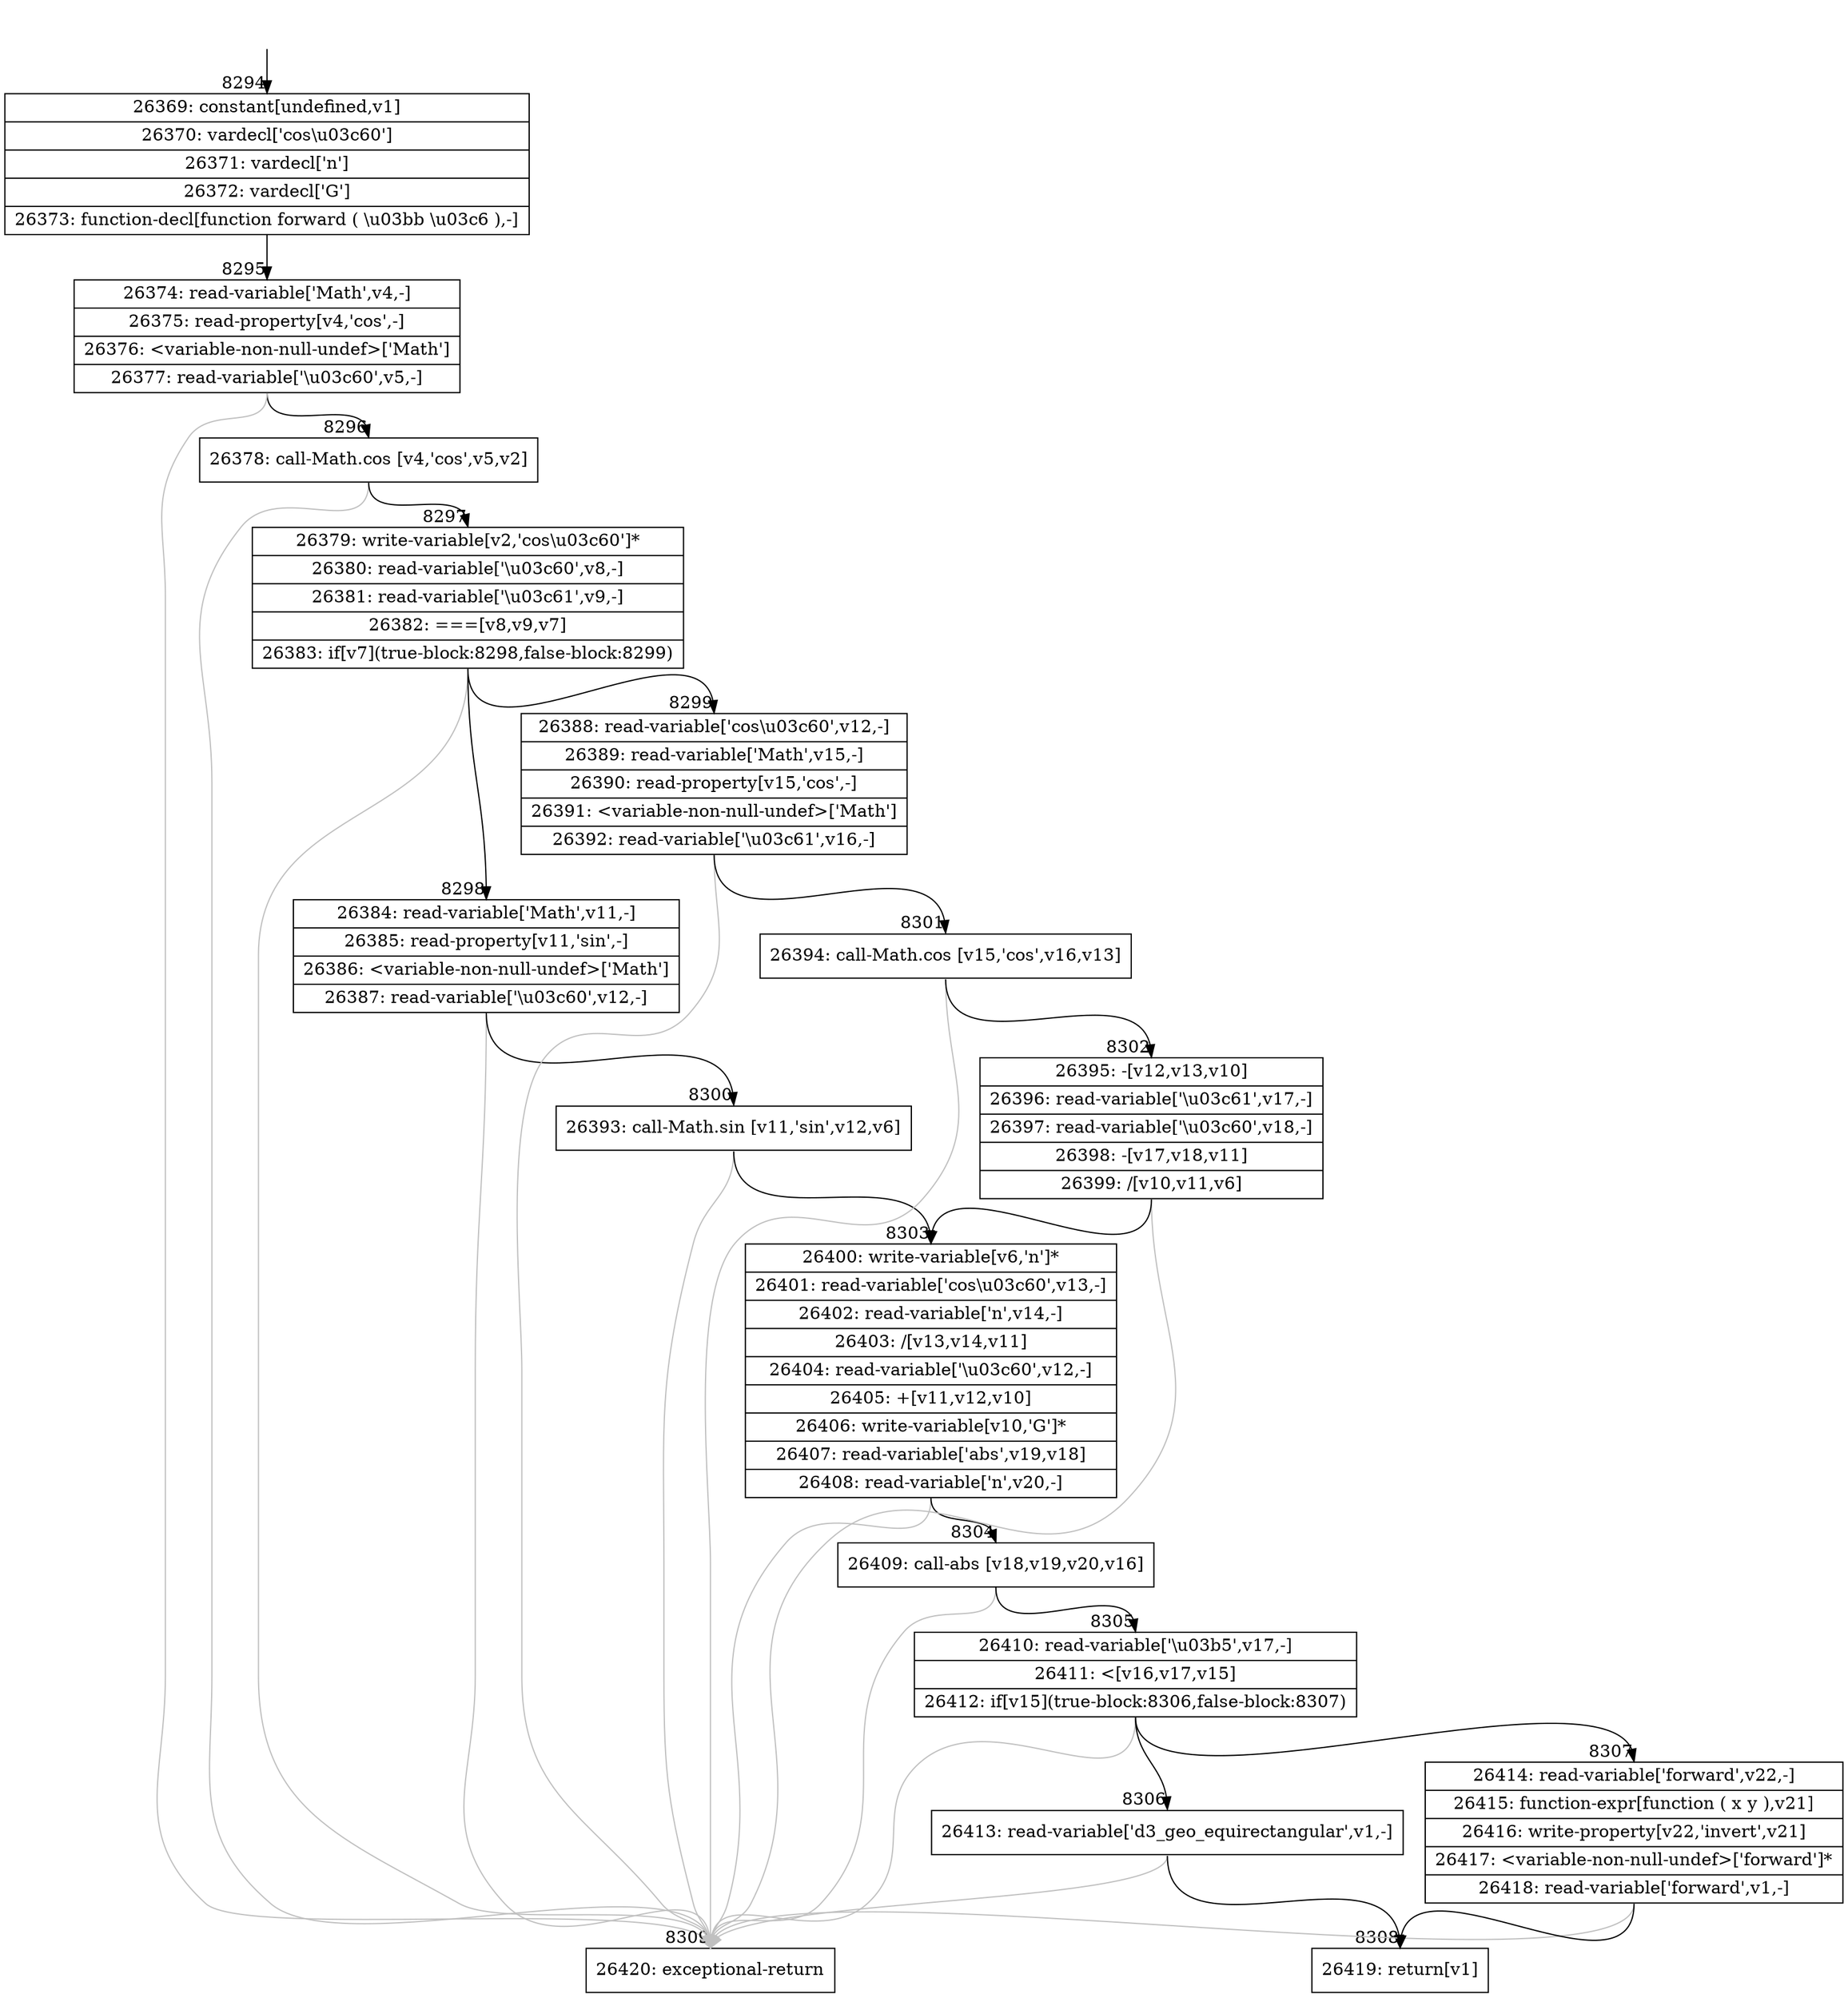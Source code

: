 digraph {
rankdir="TD"
BB_entry783[shape=none,label=""];
BB_entry783 -> BB8294 [tailport=s, headport=n, headlabel="    8294"]
BB8294 [shape=record label="{26369: constant[undefined,v1]|26370: vardecl['cos\\u03c60']|26371: vardecl['n']|26372: vardecl['G']|26373: function-decl[function forward ( \\u03bb \\u03c6 ),-]}" ] 
BB8294 -> BB8295 [tailport=s, headport=n, headlabel="      8295"]
BB8295 [shape=record label="{26374: read-variable['Math',v4,-]|26375: read-property[v4,'cos',-]|26376: \<variable-non-null-undef\>['Math']|26377: read-variable['\\u03c60',v5,-]}" ] 
BB8295 -> BB8296 [tailport=s, headport=n, headlabel="      8296"]
BB8295 -> BB8309 [tailport=s, headport=n, color=gray, headlabel="      8309"]
BB8296 [shape=record label="{26378: call-Math.cos [v4,'cos',v5,v2]}" ] 
BB8296 -> BB8297 [tailport=s, headport=n, headlabel="      8297"]
BB8296 -> BB8309 [tailport=s, headport=n, color=gray]
BB8297 [shape=record label="{26379: write-variable[v2,'cos\\u03c60']*|26380: read-variable['\\u03c60',v8,-]|26381: read-variable['\\u03c61',v9,-]|26382: ===[v8,v9,v7]|26383: if[v7](true-block:8298,false-block:8299)}" ] 
BB8297 -> BB8298 [tailport=s, headport=n, headlabel="      8298"]
BB8297 -> BB8299 [tailport=s, headport=n, headlabel="      8299"]
BB8297 -> BB8309 [tailport=s, headport=n, color=gray]
BB8298 [shape=record label="{26384: read-variable['Math',v11,-]|26385: read-property[v11,'sin',-]|26386: \<variable-non-null-undef\>['Math']|26387: read-variable['\\u03c60',v12,-]}" ] 
BB8298 -> BB8300 [tailport=s, headport=n, headlabel="      8300"]
BB8298 -> BB8309 [tailport=s, headport=n, color=gray]
BB8299 [shape=record label="{26388: read-variable['cos\\u03c60',v12,-]|26389: read-variable['Math',v15,-]|26390: read-property[v15,'cos',-]|26391: \<variable-non-null-undef\>['Math']|26392: read-variable['\\u03c61',v16,-]}" ] 
BB8299 -> BB8301 [tailport=s, headport=n, headlabel="      8301"]
BB8299 -> BB8309 [tailport=s, headport=n, color=gray]
BB8300 [shape=record label="{26393: call-Math.sin [v11,'sin',v12,v6]}" ] 
BB8300 -> BB8303 [tailport=s, headport=n, headlabel="      8303"]
BB8300 -> BB8309 [tailport=s, headport=n, color=gray]
BB8301 [shape=record label="{26394: call-Math.cos [v15,'cos',v16,v13]}" ] 
BB8301 -> BB8302 [tailport=s, headport=n, headlabel="      8302"]
BB8301 -> BB8309 [tailport=s, headport=n, color=gray]
BB8302 [shape=record label="{26395: -[v12,v13,v10]|26396: read-variable['\\u03c61',v17,-]|26397: read-variable['\\u03c60',v18,-]|26398: -[v17,v18,v11]|26399: /[v10,v11,v6]}" ] 
BB8302 -> BB8303 [tailport=s, headport=n]
BB8302 -> BB8309 [tailport=s, headport=n, color=gray]
BB8303 [shape=record label="{26400: write-variable[v6,'n']*|26401: read-variable['cos\\u03c60',v13,-]|26402: read-variable['n',v14,-]|26403: /[v13,v14,v11]|26404: read-variable['\\u03c60',v12,-]|26405: +[v11,v12,v10]|26406: write-variable[v10,'G']*|26407: read-variable['abs',v19,v18]|26408: read-variable['n',v20,-]}" ] 
BB8303 -> BB8304 [tailport=s, headport=n, headlabel="      8304"]
BB8303 -> BB8309 [tailport=s, headport=n, color=gray]
BB8304 [shape=record label="{26409: call-abs [v18,v19,v20,v16]}" ] 
BB8304 -> BB8305 [tailport=s, headport=n, headlabel="      8305"]
BB8304 -> BB8309 [tailport=s, headport=n, color=gray]
BB8305 [shape=record label="{26410: read-variable['\\u03b5',v17,-]|26411: \<[v16,v17,v15]|26412: if[v15](true-block:8306,false-block:8307)}" ] 
BB8305 -> BB8306 [tailport=s, headport=n, headlabel="      8306"]
BB8305 -> BB8307 [tailport=s, headport=n, headlabel="      8307"]
BB8305 -> BB8309 [tailport=s, headport=n, color=gray]
BB8306 [shape=record label="{26413: read-variable['d3_geo_equirectangular',v1,-]}" ] 
BB8306 -> BB8308 [tailport=s, headport=n, headlabel="      8308"]
BB8306 -> BB8309 [tailport=s, headport=n, color=gray]
BB8307 [shape=record label="{26414: read-variable['forward',v22,-]|26415: function-expr[function ( x y ),v21]|26416: write-property[v22,'invert',v21]|26417: \<variable-non-null-undef\>['forward']*|26418: read-variable['forward',v1,-]}" ] 
BB8307 -> BB8308 [tailport=s, headport=n]
BB8307 -> BB8309 [tailport=s, headport=n, color=gray]
BB8308 [shape=record label="{26419: return[v1]}" ] 
BB8309 [shape=record label="{26420: exceptional-return}" ] 
//#$~ 4715
}
